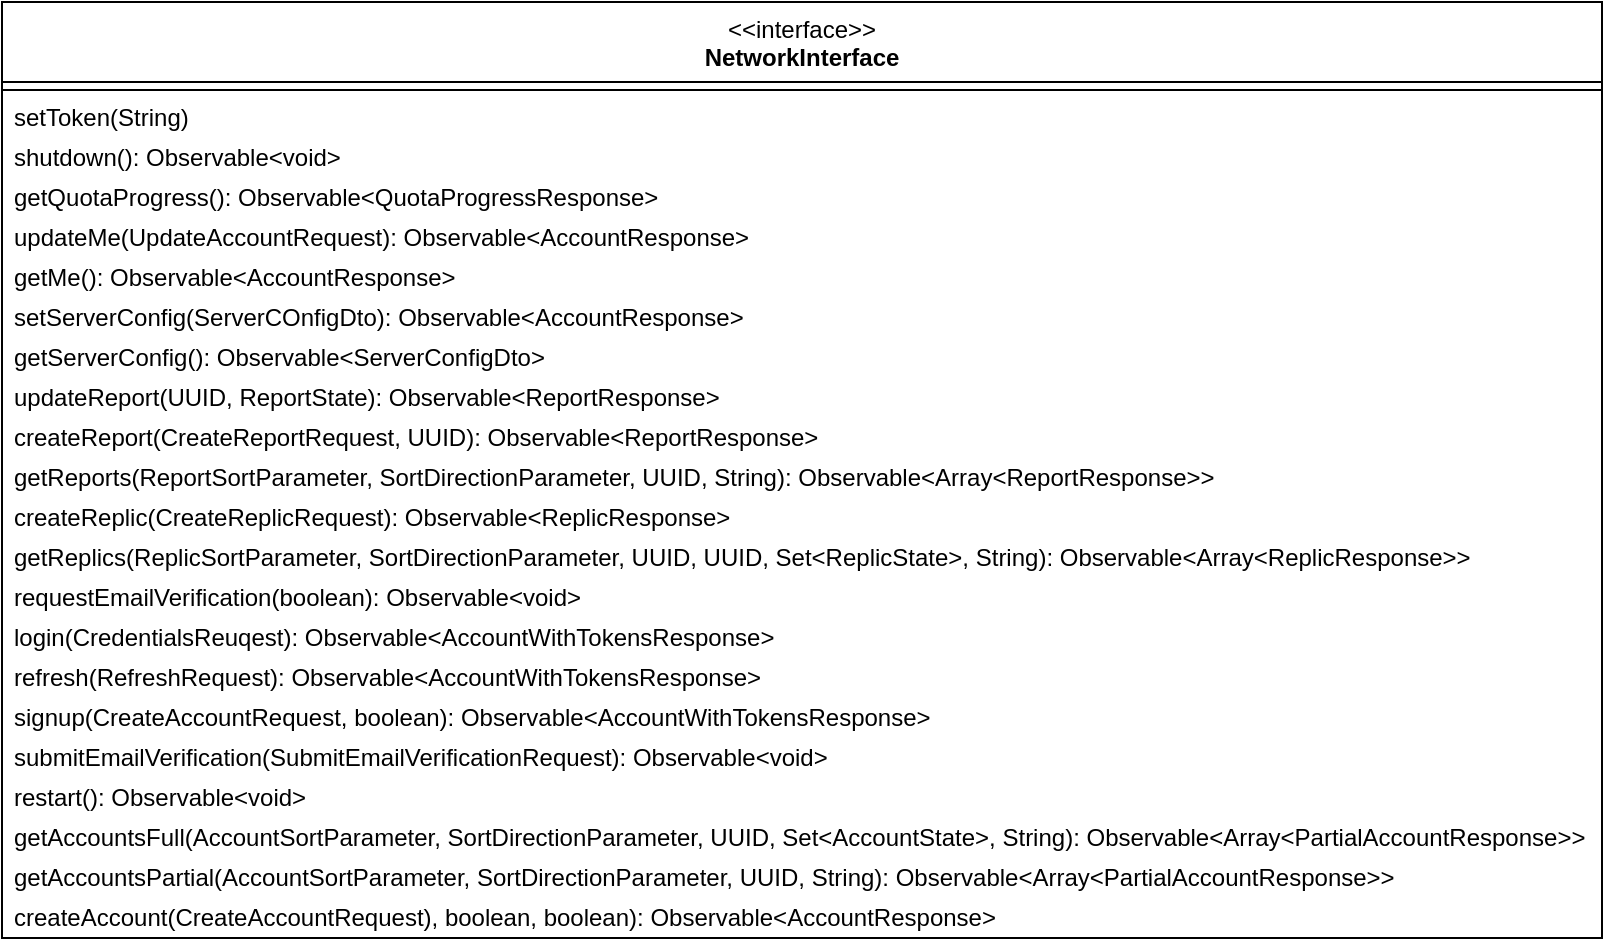 <mxfile version="28.2.5">
  <diagram name="Seite-1" id="tv3RCUC1lsHie5otSo7a">
    <mxGraphModel dx="951" dy="551" grid="1" gridSize="10" guides="1" tooltips="1" connect="1" arrows="1" fold="1" page="1" pageScale="1" pageWidth="827" pageHeight="1169" math="0" shadow="0">
      <root>
        <mxCell id="0" />
        <mxCell id="1" parent="0" />
        <mxCell id="YMPAv5R0shXRWI4nXXSt-44" value="&amp;lt;&amp;lt;interface&amp;gt;&amp;gt;&lt;br&gt;&lt;b&gt;NetworkInterface&lt;/b&gt;&lt;div&gt;&lt;br&gt;&lt;/div&gt;" style="swimlane;fontStyle=0;align=center;verticalAlign=top;childLayout=stackLayout;horizontal=1;startSize=40;horizontalStack=0;resizeParent=1;resizeParentMax=0;resizeLast=0;collapsible=0;marginBottom=0;html=1;whiteSpace=wrap;" vertex="1" parent="1">
          <mxGeometry x="20" y="190" width="800" height="468" as="geometry" />
        </mxCell>
        <mxCell id="YMPAv5R0shXRWI4nXXSt-45" value="" style="line;strokeWidth=1;fillColor=none;align=left;verticalAlign=middle;spacingTop=-1;spacingLeft=3;spacingRight=3;rotatable=0;labelPosition=right;points=[];portConstraint=eastwest;" vertex="1" parent="YMPAv5R0shXRWI4nXXSt-44">
          <mxGeometry y="40" width="800" height="8" as="geometry" />
        </mxCell>
        <mxCell id="YMPAv5R0shXRWI4nXXSt-105" value="setToken(String)" style="text;html=1;strokeColor=none;fillColor=none;align=left;verticalAlign=middle;spacingLeft=4;spacingRight=4;overflow=hidden;rotatable=0;points=[[0,0.5],[1,0.5]];portConstraint=eastwest;whiteSpace=wrap;" vertex="1" parent="YMPAv5R0shXRWI4nXXSt-44">
          <mxGeometry y="48" width="800" height="20" as="geometry" />
        </mxCell>
        <mxCell id="YMPAv5R0shXRWI4nXXSt-87" value="shutdown(): Observable&amp;lt;void&amp;gt;" style="text;html=1;strokeColor=none;fillColor=none;align=left;verticalAlign=middle;spacingLeft=4;spacingRight=4;overflow=hidden;rotatable=0;points=[[0,0.5],[1,0.5]];portConstraint=eastwest;whiteSpace=wrap;" vertex="1" parent="YMPAv5R0shXRWI4nXXSt-44">
          <mxGeometry y="68" width="800" height="20" as="geometry" />
        </mxCell>
        <mxCell id="YMPAv5R0shXRWI4nXXSt-104" value="getQuotaProgress(): Observable&amp;lt;QuotaProgressResponse&amp;gt;" style="text;html=1;strokeColor=none;fillColor=none;align=left;verticalAlign=middle;spacingLeft=4;spacingRight=4;overflow=hidden;rotatable=0;points=[[0,0.5],[1,0.5]];portConstraint=eastwest;whiteSpace=wrap;" vertex="1" parent="YMPAv5R0shXRWI4nXXSt-44">
          <mxGeometry y="88" width="800" height="20" as="geometry" />
        </mxCell>
        <mxCell id="YMPAv5R0shXRWI4nXXSt-103" value="updateMe(UpdateAccountRequest): Observable&amp;lt;AccountResponse&amp;gt;" style="text;html=1;strokeColor=none;fillColor=none;align=left;verticalAlign=middle;spacingLeft=4;spacingRight=4;overflow=hidden;rotatable=0;points=[[0,0.5],[1,0.5]];portConstraint=eastwest;whiteSpace=wrap;" vertex="1" parent="YMPAv5R0shXRWI4nXXSt-44">
          <mxGeometry y="108" width="800" height="20" as="geometry" />
        </mxCell>
        <mxCell id="YMPAv5R0shXRWI4nXXSt-102" value="getMe(): Observable&amp;lt;AccountResponse&amp;gt;" style="text;html=1;strokeColor=none;fillColor=none;align=left;verticalAlign=middle;spacingLeft=4;spacingRight=4;overflow=hidden;rotatable=0;points=[[0,0.5],[1,0.5]];portConstraint=eastwest;whiteSpace=wrap;" vertex="1" parent="YMPAv5R0shXRWI4nXXSt-44">
          <mxGeometry y="128" width="800" height="20" as="geometry" />
        </mxCell>
        <mxCell id="YMPAv5R0shXRWI4nXXSt-101" value="setServerConfig(ServerCOnfigDto): Observable&amp;lt;AccountResponse&amp;gt;" style="text;html=1;strokeColor=none;fillColor=none;align=left;verticalAlign=middle;spacingLeft=4;spacingRight=4;overflow=hidden;rotatable=0;points=[[0,0.5],[1,0.5]];portConstraint=eastwest;whiteSpace=wrap;" vertex="1" parent="YMPAv5R0shXRWI4nXXSt-44">
          <mxGeometry y="148" width="800" height="20" as="geometry" />
        </mxCell>
        <mxCell id="YMPAv5R0shXRWI4nXXSt-100" value="getServerConfig(): Observable&amp;lt;ServerConfigDto&amp;gt;" style="text;html=1;strokeColor=none;fillColor=none;align=left;verticalAlign=middle;spacingLeft=4;spacingRight=4;overflow=hidden;rotatable=0;points=[[0,0.5],[1,0.5]];portConstraint=eastwest;whiteSpace=wrap;" vertex="1" parent="YMPAv5R0shXRWI4nXXSt-44">
          <mxGeometry y="168" width="800" height="20" as="geometry" />
        </mxCell>
        <mxCell id="YMPAv5R0shXRWI4nXXSt-99" value="updateReport(UUID, ReportState): Observable&amp;lt;ReportResponse&amp;gt;" style="text;html=1;strokeColor=none;fillColor=none;align=left;verticalAlign=middle;spacingLeft=4;spacingRight=4;overflow=hidden;rotatable=0;points=[[0,0.5],[1,0.5]];portConstraint=eastwest;whiteSpace=wrap;" vertex="1" parent="YMPAv5R0shXRWI4nXXSt-44">
          <mxGeometry y="188" width="800" height="20" as="geometry" />
        </mxCell>
        <mxCell id="YMPAv5R0shXRWI4nXXSt-98" value="createReport(CreateReportRequest, UUID): Observable&amp;lt;ReportResponse&amp;gt;" style="text;html=1;strokeColor=none;fillColor=none;align=left;verticalAlign=middle;spacingLeft=4;spacingRight=4;overflow=hidden;rotatable=0;points=[[0,0.5],[1,0.5]];portConstraint=eastwest;whiteSpace=wrap;" vertex="1" parent="YMPAv5R0shXRWI4nXXSt-44">
          <mxGeometry y="208" width="800" height="20" as="geometry" />
        </mxCell>
        <mxCell id="YMPAv5R0shXRWI4nXXSt-97" value="getReports(ReportSortParameter, SortDirectionParameter, UUID, String): Observable&amp;lt;Array&amp;lt;ReportResponse&amp;gt;&amp;gt;" style="text;html=1;strokeColor=none;fillColor=none;align=left;verticalAlign=middle;spacingLeft=4;spacingRight=4;overflow=hidden;rotatable=0;points=[[0,0.5],[1,0.5]];portConstraint=eastwest;whiteSpace=wrap;" vertex="1" parent="YMPAv5R0shXRWI4nXXSt-44">
          <mxGeometry y="228" width="800" height="20" as="geometry" />
        </mxCell>
        <mxCell id="YMPAv5R0shXRWI4nXXSt-95" value="createReplic(CreateReplicRequest): Observable&amp;lt;ReplicResponse&amp;gt;" style="text;html=1;strokeColor=none;fillColor=none;align=left;verticalAlign=middle;spacingLeft=4;spacingRight=4;overflow=hidden;rotatable=0;points=[[0,0.5],[1,0.5]];portConstraint=eastwest;whiteSpace=wrap;" vertex="1" parent="YMPAv5R0shXRWI4nXXSt-44">
          <mxGeometry y="248" width="800" height="20" as="geometry" />
        </mxCell>
        <mxCell id="YMPAv5R0shXRWI4nXXSt-94" value="getReplics(ReplicSortParameter, SortDirectionParameter, UUID, UUID, Set&amp;lt;ReplicState&amp;gt;, String): Observable&amp;lt;Array&amp;lt;ReplicResponse&amp;gt;&amp;gt;" style="text;html=1;strokeColor=none;fillColor=none;align=left;verticalAlign=middle;spacingLeft=4;spacingRight=4;overflow=hidden;rotatable=0;points=[[0,0.5],[1,0.5]];portConstraint=eastwest;whiteSpace=wrap;" vertex="1" parent="YMPAv5R0shXRWI4nXXSt-44">
          <mxGeometry y="268" width="800" height="20" as="geometry" />
        </mxCell>
        <mxCell id="YMPAv5R0shXRWI4nXXSt-93" value="requestEmailVerification(boolean): Observable&amp;lt;void&amp;gt;" style="text;html=1;strokeColor=none;fillColor=none;align=left;verticalAlign=middle;spacingLeft=4;spacingRight=4;overflow=hidden;rotatable=0;points=[[0,0.5],[1,0.5]];portConstraint=eastwest;whiteSpace=wrap;" vertex="1" parent="YMPAv5R0shXRWI4nXXSt-44">
          <mxGeometry y="288" width="800" height="20" as="geometry" />
        </mxCell>
        <mxCell id="YMPAv5R0shXRWI4nXXSt-92" value="login(CredentialsReuqest): Observable&amp;lt;AccountWithTokensResponse&amp;gt;" style="text;html=1;strokeColor=none;fillColor=none;align=left;verticalAlign=middle;spacingLeft=4;spacingRight=4;overflow=hidden;rotatable=0;points=[[0,0.5],[1,0.5]];portConstraint=eastwest;whiteSpace=wrap;" vertex="1" parent="YMPAv5R0shXRWI4nXXSt-44">
          <mxGeometry y="308" width="800" height="20" as="geometry" />
        </mxCell>
        <mxCell id="YMPAv5R0shXRWI4nXXSt-91" value="refresh(RefreshRequest): Observable&amp;lt;AccountWithTokensResponse&amp;gt;" style="text;html=1;strokeColor=none;fillColor=none;align=left;verticalAlign=middle;spacingLeft=4;spacingRight=4;overflow=hidden;rotatable=0;points=[[0,0.5],[1,0.5]];portConstraint=eastwest;whiteSpace=wrap;" vertex="1" parent="YMPAv5R0shXRWI4nXXSt-44">
          <mxGeometry y="328" width="800" height="20" as="geometry" />
        </mxCell>
        <mxCell id="YMPAv5R0shXRWI4nXXSt-90" value="signup(CreateAccountRequest, boolean): Observable&amp;lt;AccountWithTokensResponse&amp;gt;" style="text;html=1;strokeColor=none;fillColor=none;align=left;verticalAlign=middle;spacingLeft=4;spacingRight=4;overflow=hidden;rotatable=0;points=[[0,0.5],[1,0.5]];portConstraint=eastwest;whiteSpace=wrap;" vertex="1" parent="YMPAv5R0shXRWI4nXXSt-44">
          <mxGeometry y="348" width="800" height="20" as="geometry" />
        </mxCell>
        <mxCell id="YMPAv5R0shXRWI4nXXSt-89" value="submitEmailVerification(SubmitEmailVerificationRequest): Observable&amp;lt;void&amp;gt;" style="text;html=1;strokeColor=none;fillColor=none;align=left;verticalAlign=middle;spacingLeft=4;spacingRight=4;overflow=hidden;rotatable=0;points=[[0,0.5],[1,0.5]];portConstraint=eastwest;whiteSpace=wrap;" vertex="1" parent="YMPAv5R0shXRWI4nXXSt-44">
          <mxGeometry y="368" width="800" height="20" as="geometry" />
        </mxCell>
        <mxCell id="YMPAv5R0shXRWI4nXXSt-88" value="restart(): Observable&amp;lt;void&amp;gt;" style="text;html=1;strokeColor=none;fillColor=none;align=left;verticalAlign=middle;spacingLeft=4;spacingRight=4;overflow=hidden;rotatable=0;points=[[0,0.5],[1,0.5]];portConstraint=eastwest;whiteSpace=wrap;" vertex="1" parent="YMPAv5R0shXRWI4nXXSt-44">
          <mxGeometry y="388" width="800" height="20" as="geometry" />
        </mxCell>
        <mxCell id="YMPAv5R0shXRWI4nXXSt-86" value="getAccountsFull(AccountSortParameter, SortDirectionParameter, UUID, Set&amp;lt;AccountState&amp;gt;, String): Observable&amp;lt;Array&amp;lt;PartialAccountResponse&amp;gt;&amp;gt;" style="text;html=1;strokeColor=none;fillColor=none;align=left;verticalAlign=middle;spacingLeft=4;spacingRight=4;overflow=hidden;rotatable=0;points=[[0,0.5],[1,0.5]];portConstraint=eastwest;whiteSpace=wrap;" vertex="1" parent="YMPAv5R0shXRWI4nXXSt-44">
          <mxGeometry y="408" width="800" height="20" as="geometry" />
        </mxCell>
        <mxCell id="YMPAv5R0shXRWI4nXXSt-85" value="getAccountsPartial(AccountSortParameter, SortDirectionParameter, UUID, String): Observable&amp;lt;Array&amp;lt;PartialAccountResponse&amp;gt;&amp;gt;" style="text;html=1;strokeColor=none;fillColor=none;align=left;verticalAlign=middle;spacingLeft=4;spacingRight=4;overflow=hidden;rotatable=0;points=[[0,0.5],[1,0.5]];portConstraint=eastwest;whiteSpace=wrap;" vertex="1" parent="YMPAv5R0shXRWI4nXXSt-44">
          <mxGeometry y="428" width="800" height="20" as="geometry" />
        </mxCell>
        <mxCell id="YMPAv5R0shXRWI4nXXSt-84" value="createAccount(CreateAccountRequest), boolean, boolean): Observable&amp;lt;AccountResponse&amp;gt;" style="text;html=1;strokeColor=none;fillColor=none;align=left;verticalAlign=middle;spacingLeft=4;spacingRight=4;overflow=hidden;rotatable=0;points=[[0,0.5],[1,0.5]];portConstraint=eastwest;whiteSpace=wrap;" vertex="1" parent="YMPAv5R0shXRWI4nXXSt-44">
          <mxGeometry y="448" width="800" height="20" as="geometry" />
        </mxCell>
      </root>
    </mxGraphModel>
  </diagram>
</mxfile>
